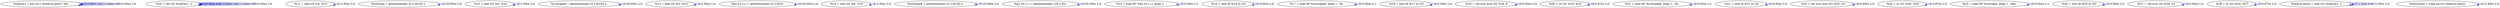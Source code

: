 digraph {
Node0x317f710[label="  %indvar1 = phi i32 [ %indvar.next2, %9..."];
Node0x317f710 -> Node0x317f710[label="D:0.00ns L:0",color=blue];
Node0x317f710 -> Node0x317f710[label="D:0.00ns L:0",color=blue];
Node0x317f710 -> Node0x317f710[label="D:0.00ns L:0",color=blue];
Node0x317f7f0[label="  %10 = shl i32 %indvar1, 2"];
Node0x317f7f0 -> Node0x317f7f0[label="D:0.00ns L:0",color=blue];
Node0x317f7f0 -> Node0x317f7f0[label="D:0.00ns L:0",color=blue];
Node0x317f7f0 -> Node0x317f7f0[label="D:0.00ns L:0",color=blue];
Node0x317f7f0 -> Node0x317f7f0[label="D:0.00ns L:0",color=blue];
Node0x317f8d0[label="  %11 = add i32 %4, %10"];
Node0x317f8d0 -> Node0x317f8d0[label="D:2.50ns L:0",color=blue];
Node0x317f9b0[label="  %scevgep = getelementptr [2 x [8192 x ..."];
Node0x317f9b0 -> Node0x317f9b0[label="D:20.00ns L:0",color=blue];
Node0x317fad0[label="  %12 = add i32 %5, %10"];
Node0x317fad0 -> Node0x317fad0[label="D:2.50ns L:0",color=blue];
Node0x317fbb0[label="  %scevgep6 = getelementptr [2 x [8192 x..."];
Node0x317fbb0 -> Node0x317fbb0[label="D:20.00ns L:0",color=blue];
Node0x317fc90[label="  %13 = add i32 %3, %10"];
Node0x317fc90 -> Node0x317fc90[label="D:2.50ns L:0",color=blue];
Node0x317fd70[label="  %p2.01.i.i.i = getelementptr [2 x [819..."];
Node0x317fd70 -> Node0x317fd70[label="D:20.00ns L:0",color=blue];
Node0x317fe50[label="  %14 = add i32 %6, %10"];
Node0x317fe50 -> Node0x317fe50[label="D:2.50ns L:0",color=blue];
Node0x317ff30[label="  %scevgep8 = getelementptr [2 x [8192 x..."];
Node0x317ff30 -> Node0x317ff30[label="D:20.00ns L:0",color=blue];
Node0x3180010[label="  %p1.02.i.i.i = getelementptr [16 x i32..."];
Node0x3180010 -> Node0x3180010[label="D:20.00ns L:0",color=blue];
Node0x31800f0[label="  %15 = load i8* %p2.01.i.i.i, align 1, ..."];
Node0x31800f0 -> Node0x31800f0[label="D:0.00ns L:1",color=blue];
Node0x3180210[label="  %16 = zext i8 %15 to i32"];
Node0x3180210 -> Node0x3180210[label="D:0.00ns L:0",color=blue];
Node0x31802f0[label="  %17 = load i8* %scevgep8, align 1, !tb..."];
Node0x31802f0 -> Node0x31802f0[label="D:0.00ns L:1",color=blue];
Node0x3180410[label="  %18 = zext i8 %17 to i32"];
Node0x3180410 -> Node0x3180410[label="D:0.00ns L:0",color=blue];
Node0x31804f0[label="  %19 = shl nuw nsw i32 %18, 8"];
Node0x31804f0 -> Node0x31804f0[label="D:0.00ns L:0",color=blue];
Node0x31805d0[label="  %20 = or i32 %19, %16"];
Node0x31805d0 -> Node0x31805d0[label="D:0.87ns L:0",color=blue];
Node0x31806b0[label="  %21 = load i8* %scevgep6, align 1, !tb..."];
Node0x31806b0 -> Node0x31806b0[label="D:0.00ns L:1",color=blue];
Node0x31807d0[label="  %22 = zext i8 %21 to i32"];
Node0x31807d0 -> Node0x31807d0[label="D:0.00ns L:0",color=blue];
Node0x31808b0[label="  %23 = shl nuw nsw i32 %22, 16"];
Node0x31808b0 -> Node0x31808b0[label="D:0.00ns L:0",color=blue];
Node0x3180990[label="  %24 = or i32 %20, %23"];
Node0x3180990 -> Node0x3180990[label="D:0.87ns L:0",color=blue];
Node0x3180a70[label="  %25 = load i8* %scevgep, align 1, !tba..."];
Node0x3180a70 -> Node0x3180a70[label="D:0.00ns L:1",color=blue];
Node0x3180b90[label="  %26 = zext i8 %25 to i32"];
Node0x3180b90 -> Node0x3180b90[label="D:0.00ns L:0",color=blue];
Node0x3180c70[label="  %27 = shl nuw i32 %26, 24"];
Node0x3180c70 -> Node0x3180c70[label="D:0.00ns L:0",color=blue];
Node0x3180d50[label="  %28 = or i32 %24, %27"];
Node0x3180d50 -> Node0x3180d50[label="D:0.87ns L:0",color=blue];
Node0x3180f10[label="  %indvar.next2 = add i32 %indvar1, 1"];
Node0x3180f10 -> Node0x3180f10[label="D:2.50ns L:0",color=blue];
Node0x3180f10 -> Node0x3180f10[label="D:2.50ns L:0",color=blue];
Node0x3181030[label="  %exitcond3 = icmp eq i32 %indvar.next2..."];
Node0x3181030 -> Node0x3181030[label="D:2.49ns L:0",color=blue];
}
